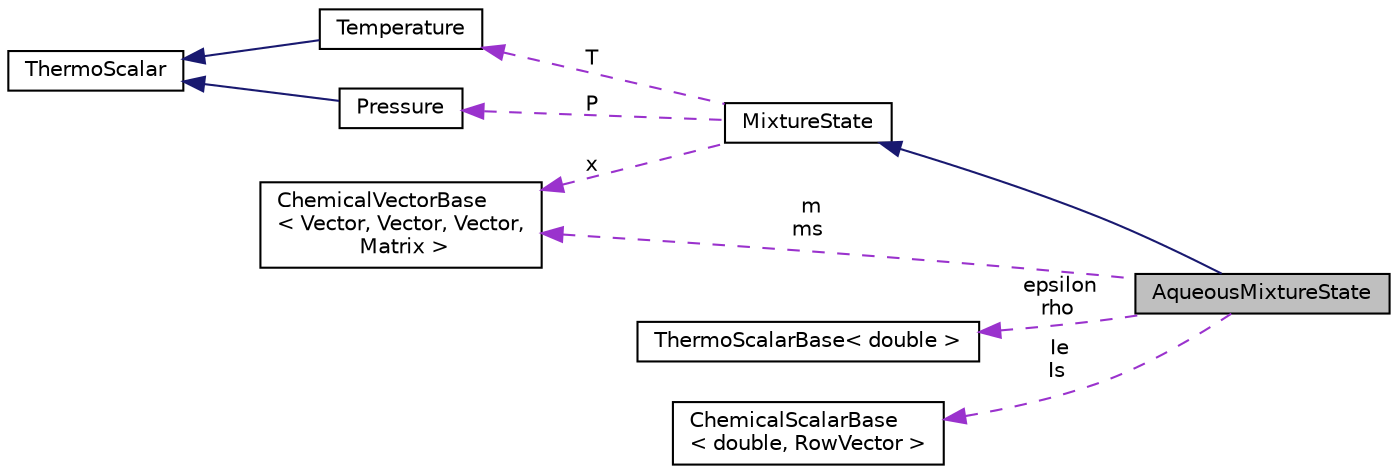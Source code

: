 digraph "AqueousMixtureState"
{
 // INTERACTIVE_SVG=YES
 // LATEX_PDF_SIZE
  edge [fontname="Helvetica",fontsize="10",labelfontname="Helvetica",labelfontsize="10"];
  node [fontname="Helvetica",fontsize="10",shape=record];
  rankdir="LR";
  Node1 [label="AqueousMixtureState",height=0.2,width=0.4,color="black", fillcolor="grey75", style="filled", fontcolor="black",tooltip="A type used to describe the state of an aqueous mixture."];
  Node2 -> Node1 [dir="back",color="midnightblue",fontsize="10",style="solid",fontname="Helvetica"];
  Node2 [label="MixtureState",height=0.2,width=0.4,color="black", fillcolor="white", style="filled",URL="$structReaktoro_1_1MixtureState.html",tooltip="A type used to describe the state of a mixture."];
  Node3 -> Node2 [dir="back",color="darkorchid3",fontsize="10",style="dashed",label=" T" ,fontname="Helvetica"];
  Node3 [label="Temperature",height=0.2,width=0.4,color="black", fillcolor="white", style="filled",URL="$classReaktoro_1_1Temperature.html",tooltip="A type that describes temperature in units of K."];
  Node4 -> Node3 [dir="back",color="midnightblue",fontsize="10",style="solid",fontname="Helvetica"];
  Node4 [label="ThermoScalar",height=0.2,width=0.4,color="black", fillcolor="white", style="filled",URL="$classReaktoro_1_1ThermoScalarBase.html",tooltip=" "];
  Node5 -> Node2 [dir="back",color="darkorchid3",fontsize="10",style="dashed",label=" P" ,fontname="Helvetica"];
  Node5 [label="Pressure",height=0.2,width=0.4,color="black", fillcolor="white", style="filled",URL="$classReaktoro_1_1Pressure.html",tooltip="A type that describes pressure in units of Pa."];
  Node4 -> Node5 [dir="back",color="midnightblue",fontsize="10",style="solid",fontname="Helvetica"];
  Node6 -> Node2 [dir="back",color="darkorchid3",fontsize="10",style="dashed",label=" x" ,fontname="Helvetica"];
  Node6 [label="ChemicalVectorBase\l\< Vector, Vector, Vector,\l Matrix \>",height=0.2,width=0.4,color="black", fillcolor="white", style="filled",URL="$classReaktoro_1_1ChemicalVectorBase.html",tooltip=" "];
  Node7 -> Node1 [dir="back",color="darkorchid3",fontsize="10",style="dashed",label=" epsilon\nrho" ,fontname="Helvetica"];
  Node7 [label="ThermoScalarBase\< double \>",height=0.2,width=0.4,color="black", fillcolor="white", style="filled",URL="$classReaktoro_1_1ThermoScalarBase.html",tooltip=" "];
  Node8 -> Node1 [dir="back",color="darkorchid3",fontsize="10",style="dashed",label=" Ie\nIs" ,fontname="Helvetica"];
  Node8 [label="ChemicalScalarBase\l\< double, RowVector \>",height=0.2,width=0.4,color="black", fillcolor="white", style="filled",URL="$classReaktoro_1_1ChemicalScalarBase.html",tooltip=" "];
  Node6 -> Node1 [dir="back",color="darkorchid3",fontsize="10",style="dashed",label=" m\nms" ,fontname="Helvetica"];
}
